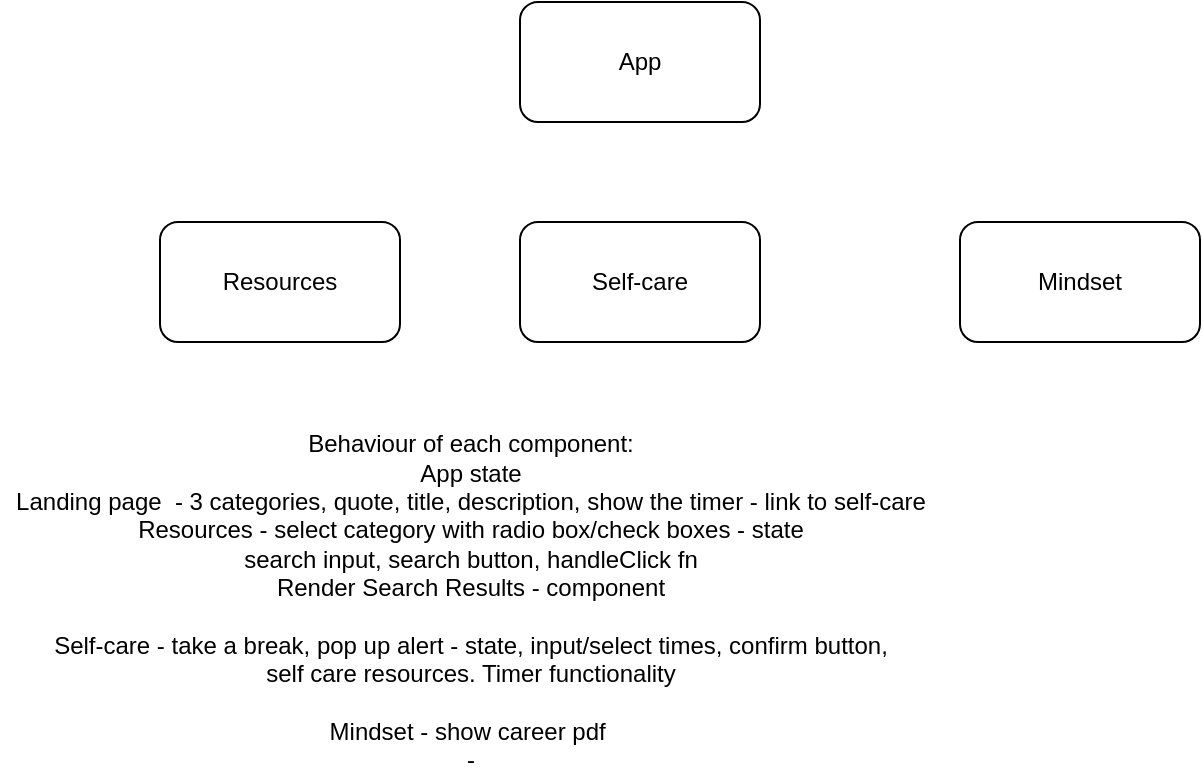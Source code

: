 <mxfile>
    <diagram id="Oprscni3NWDBsykFGOMx" name="Page-1">
        <mxGraphModel dx="898" dy="280" grid="1" gridSize="10" guides="1" tooltips="1" connect="1" arrows="1" fold="1" page="1" pageScale="1" pageWidth="827" pageHeight="1169" math="0" shadow="0">
            <root>
                <mxCell id="0"/>
                <mxCell id="1" parent="0"/>
                <mxCell id="2" value="App" style="rounded=1;whiteSpace=wrap;html=1;" parent="1" vertex="1">
                    <mxGeometry x="270" y="180" width="120" height="60" as="geometry"/>
                </mxCell>
                <mxCell id="3" value="Resources" style="rounded=1;whiteSpace=wrap;html=1;" parent="1" vertex="1">
                    <mxGeometry x="90" y="290" width="120" height="60" as="geometry"/>
                </mxCell>
                <mxCell id="4" value="Self-care" style="rounded=1;whiteSpace=wrap;html=1;" parent="1" vertex="1">
                    <mxGeometry x="270" y="290" width="120" height="60" as="geometry"/>
                </mxCell>
                <mxCell id="5" value="Mindset" style="rounded=1;whiteSpace=wrap;html=1;" parent="1" vertex="1">
                    <mxGeometry x="490" y="290" width="120" height="60" as="geometry"/>
                </mxCell>
                <mxCell id="6" value="Behaviour of each component:&lt;br&gt;App state&lt;br&gt;Landing page&amp;nbsp; - 3 categories, quote, title, description, show the timer - link to self-care&lt;br&gt;Resources - select category with radio box/check boxes - state&lt;br&gt;search input, search button, handleClick fn&lt;br&gt;Render Search Results - component&lt;br&gt;&lt;br&gt;Self-care - take a break, pop up alert - state, input/select times, confirm button,&lt;br&gt;self care resources. Timer functionality&lt;br&gt;&lt;br&gt;Mindset - show career pdf&amp;nbsp;&lt;br&gt;-" style="text;html=1;align=center;verticalAlign=middle;resizable=0;points=[];autosize=1;strokeColor=none;fillColor=none;" parent="1" vertex="1">
                    <mxGeometry x="10" y="395" width="470" height="170" as="geometry"/>
                </mxCell>
            </root>
        </mxGraphModel>
    </diagram>
</mxfile>
